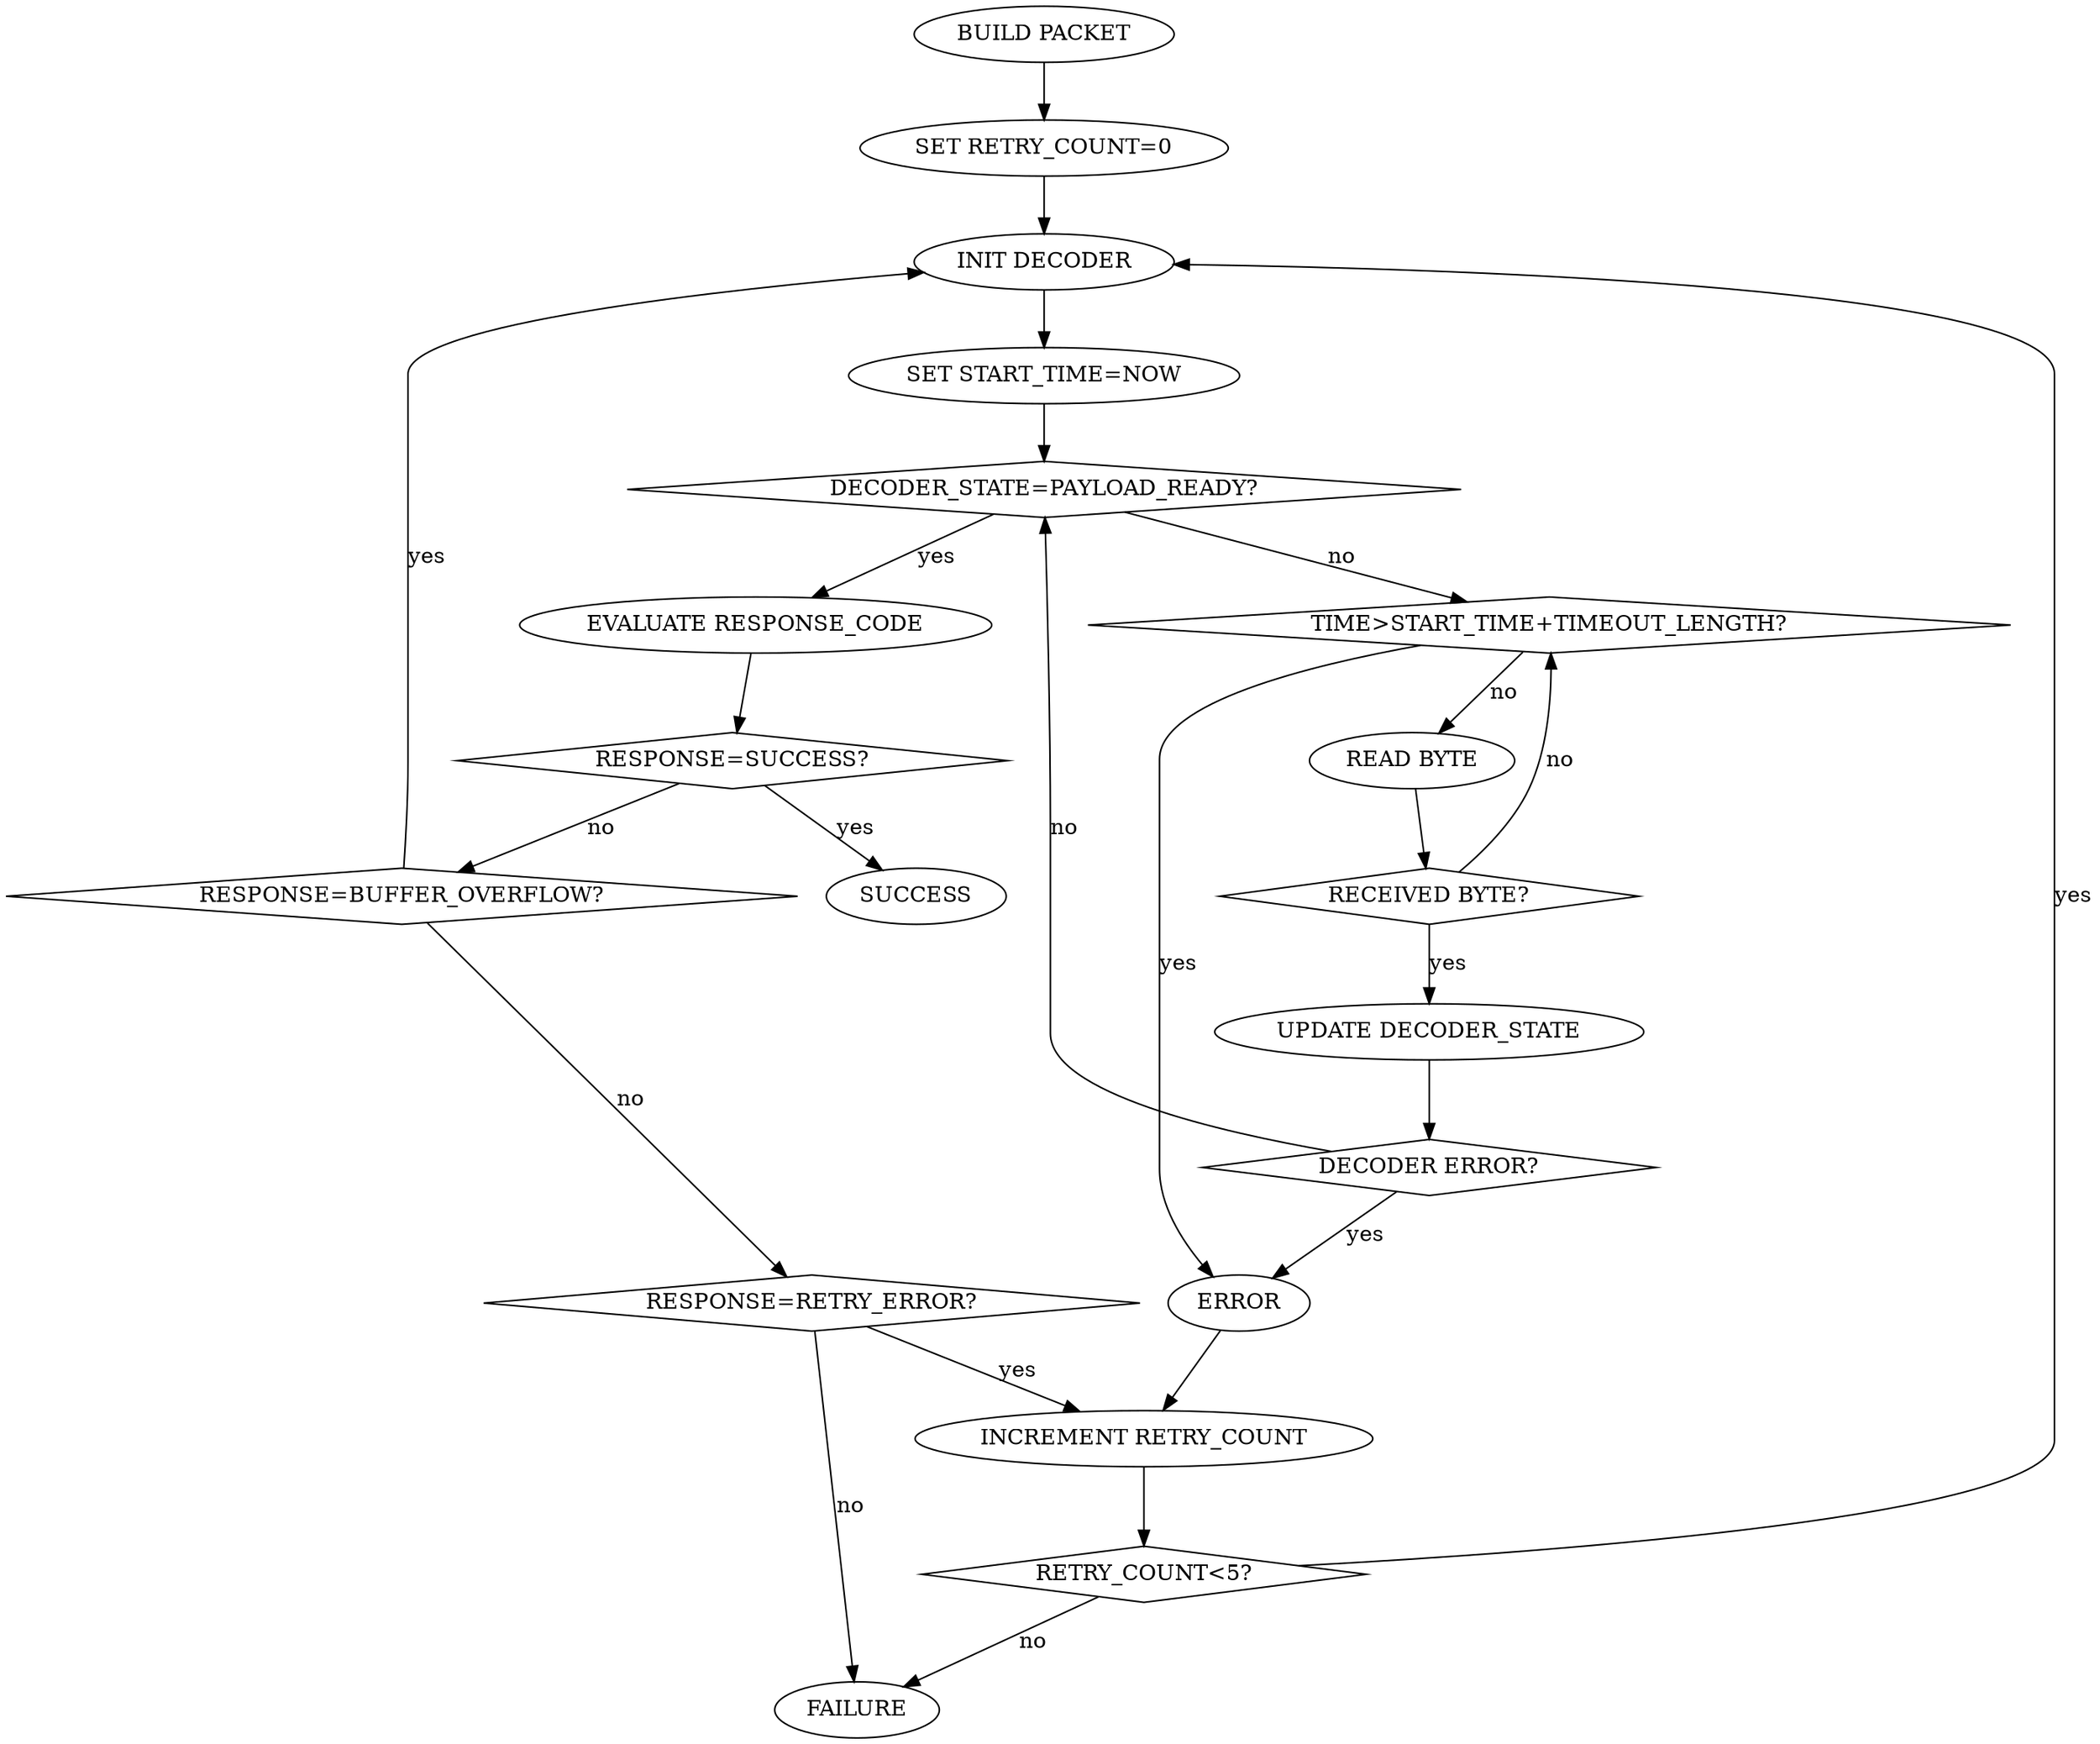 // vim:ai:et:fenc=utf-8:ff=unix:sw=4:ts=4:

digraph
{
  "BUILD PACKET" -> "SET RETRY_COUNT=0";
  "SET RETRY_COUNT=0" -> "INIT DECODER";
  "INIT DECODER" -> "SET START_TIME=NOW";
  "SET START_TIME=NOW" -> "DECODER_STATE=PAYLOAD_READY?";

  "DECODER_STATE=PAYLOAD_READY?" [shape=diamond];
  "DECODER_STATE=PAYLOAD_READY?" -> "TIME>START_TIME+TIMEOUT_LENGTH?" [label="no"];
  "DECODER_STATE=PAYLOAD_READY?" -> "EVALUATE RESPONSE_CODE" [label="yes"];

  "TIME>START_TIME+TIMEOUT_LENGTH?" [shape=diamond];
  "TIME>START_TIME+TIMEOUT_LENGTH?" -> "READ BYTE" [label="no"];
  "TIME>START_TIME+TIMEOUT_LENGTH?" -> "ERROR" [label="yes"];

  "READ BYTE" -> "RECEIVED BYTE?";
  "RECEIVED BYTE?" [shape=diamond];
  "RECEIVED BYTE?" -> "TIME>START_TIME+TIMEOUT_LENGTH?" [label="no"];
  "RECEIVED BYTE?" -> "UPDATE DECODER_STATE" [label="yes"];

  "UPDATE DECODER_STATE" -> "DECODER ERROR?";
  "DECODER ERROR?" [shape=diamond];
  "DECODER ERROR?" -> "ERROR" [label="yes"];
  "DECODER ERROR?" -> "DECODER_STATE=PAYLOAD_READY?" [label="no"];

  "EVALUATE RESPONSE_CODE" -> "RESPONSE=SUCCESS?";
  "RESPONSE=SUCCESS?" [shape=diamond];
  "RESPONSE=SUCCESS?" -> "SUCCESS" [label="yes"];
  "RESPONSE=SUCCESS?" -> "RESPONSE=BUFFER_OVERFLOW?" [label="no"];
  
  "RESPONSE=BUFFER_OVERFLOW?" [shape=diamond];
  "RESPONSE=BUFFER_OVERFLOW?" -> "INIT DECODER" [label="yes"];
  "RESPONSE=BUFFER_OVERFLOW?" -> "RESPONSE=RETRY_ERROR?" [label="no"];

  "RESPONSE=RETRY_ERROR?" [shape=diamond];
  "RESPONSE=RETRY_ERROR?" -> "INCREMENT RETRY_COUNT" [label="yes"];
  "RESPONSE=RETRY_ERROR?" -> "FAILURE" [label="no"];

  "ERROR" -> "INCREMENT RETRY_COUNT";

  "INCREMENT RETRY_COUNT" -> "RETRY_COUNT<5?";
  "RETRY_COUNT<5?" [shape=diamond];
  "RETRY_COUNT<5?" -> "FAILURE" [label="no"];
  "RETRY_COUNT<5?" -> "INIT DECODER" [label="yes"];

}
